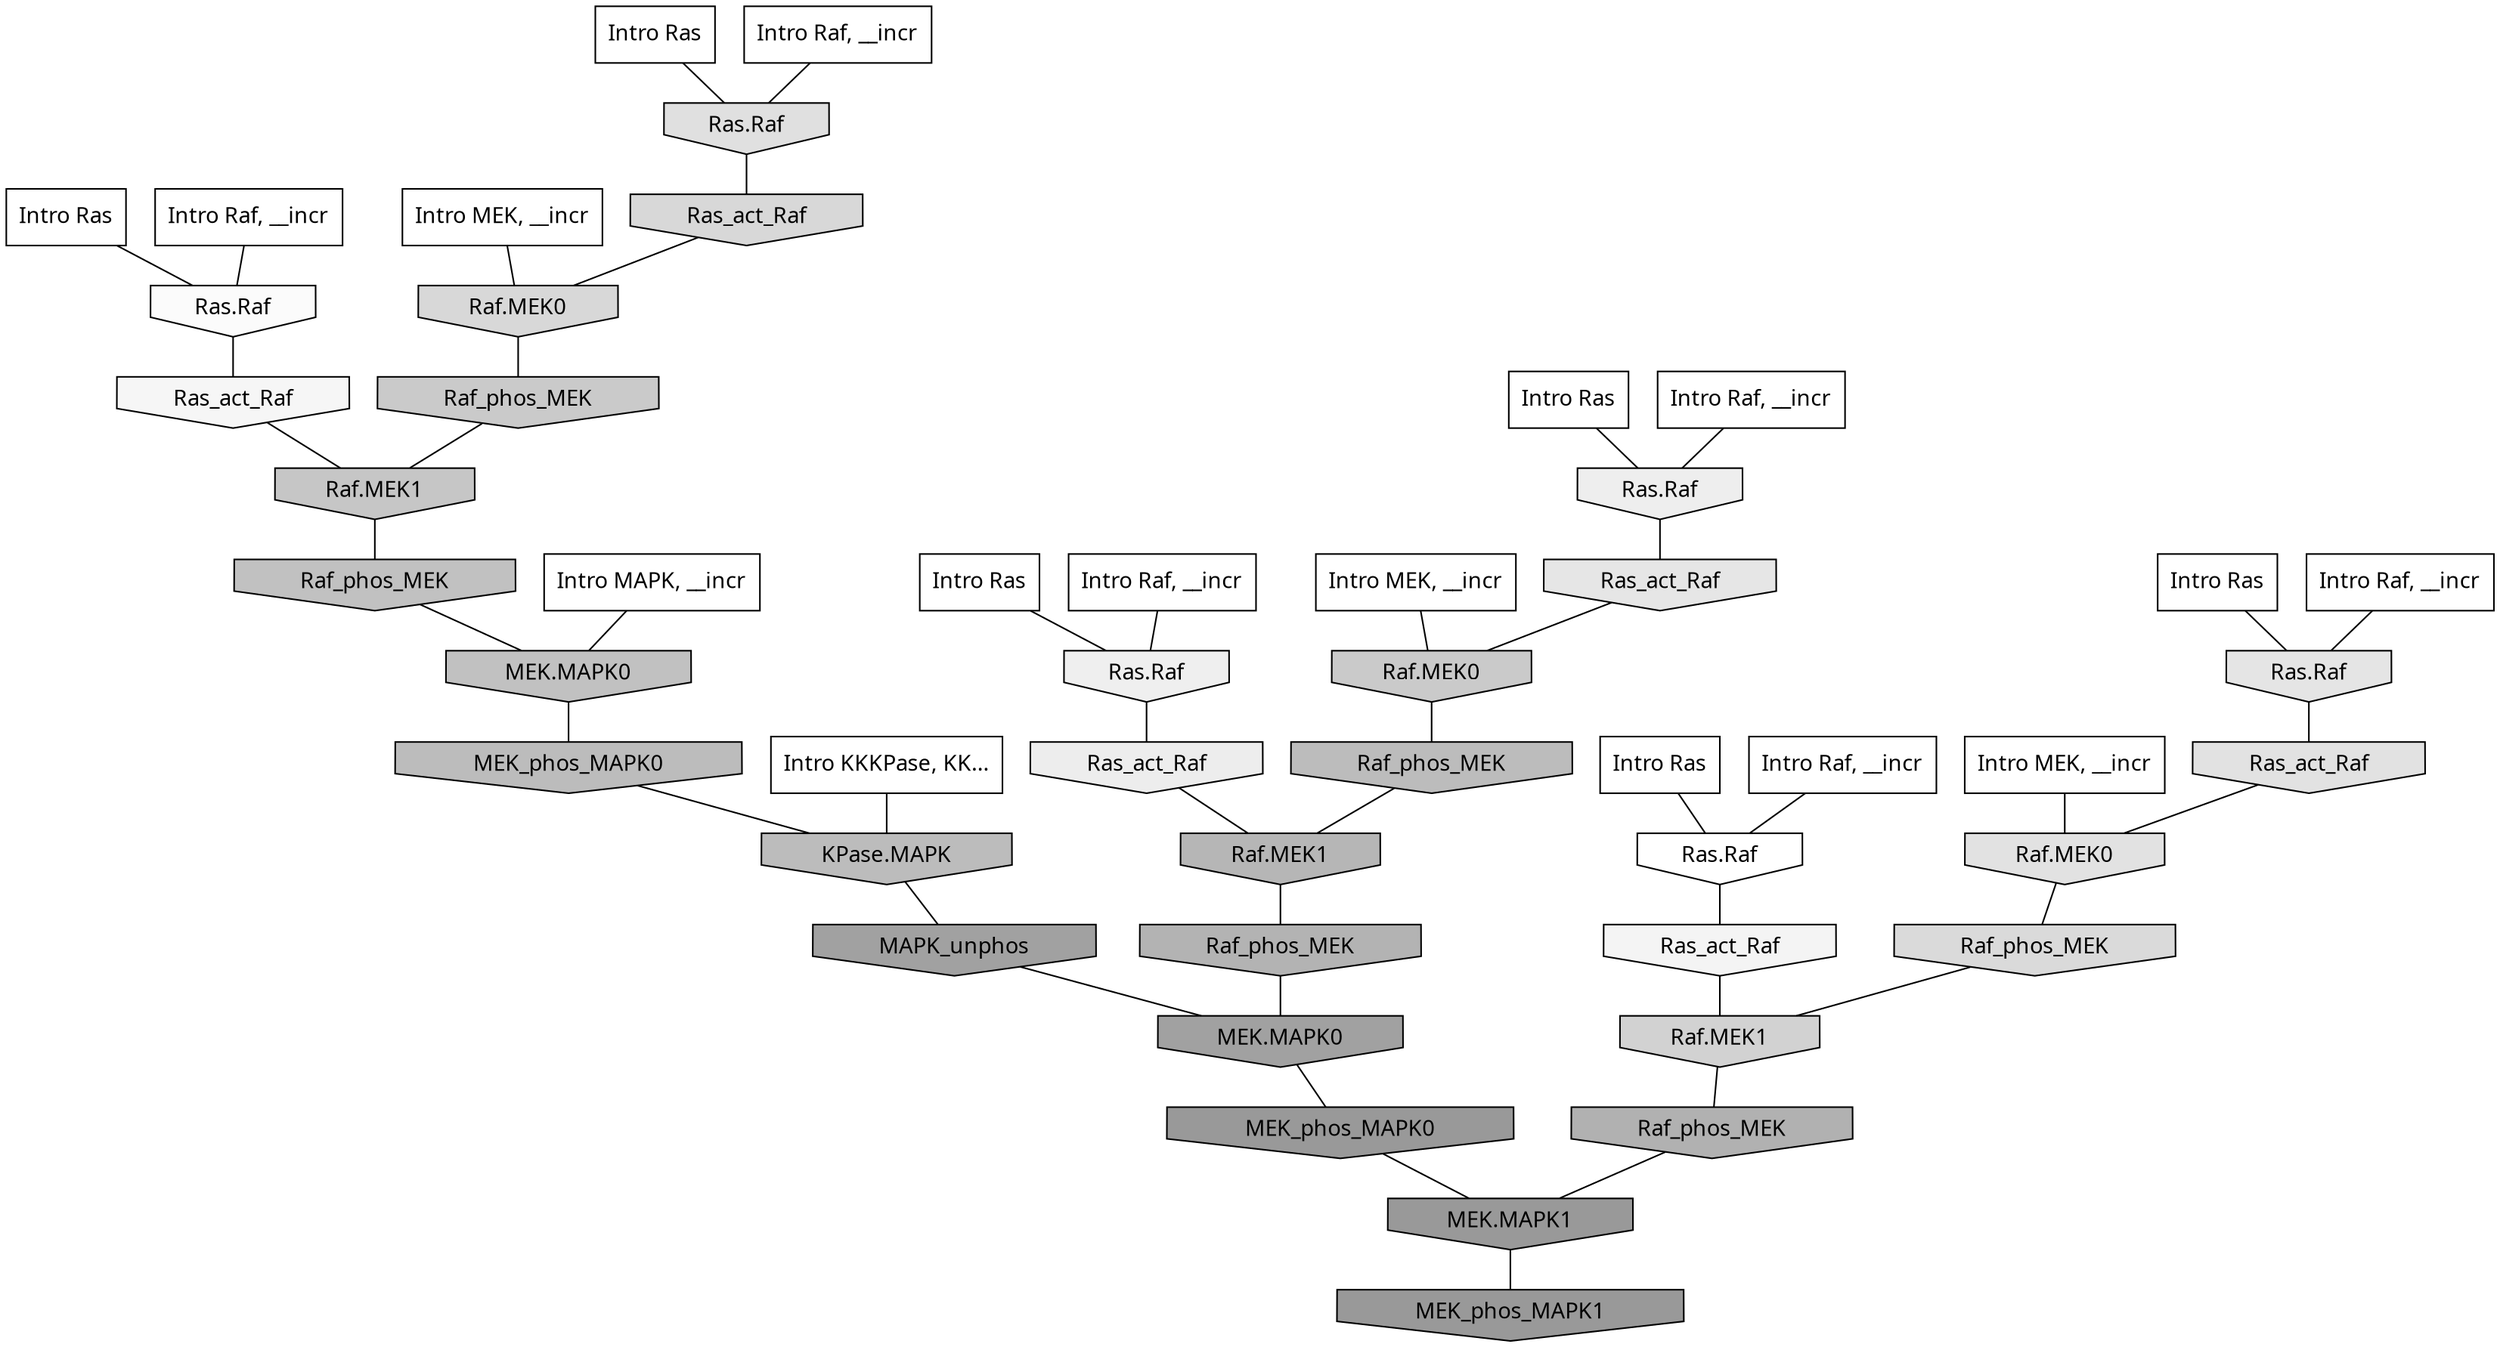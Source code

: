 digraph G{
  rankdir="TB";
  ranksep=0.30;
  node [fontname="CMU Serif"];
  edge [fontname="CMU Serif"];
  
  9 [label="Intro Ras", shape=rectangle, style=filled, fillcolor="0.000 0.000 1.000"]
  
  11 [label="Intro Ras", shape=rectangle, style=filled, fillcolor="0.000 0.000 1.000"]
  
  17 [label="Intro Ras", shape=rectangle, style=filled, fillcolor="0.000 0.000 1.000"]
  
  20 [label="Intro Ras", shape=rectangle, style=filled, fillcolor="0.000 0.000 1.000"]
  
  37 [label="Intro Ras", shape=rectangle, style=filled, fillcolor="0.000 0.000 1.000"]
  
  98 [label="Intro Ras", shape=rectangle, style=filled, fillcolor="0.000 0.000 1.000"]
  
  392 [label="Intro Raf, __incr", shape=rectangle, style=filled, fillcolor="0.000 0.000 1.000"]
  
  429 [label="Intro Raf, __incr", shape=rectangle, style=filled, fillcolor="0.000 0.000 1.000"]
  
  651 [label="Intro Raf, __incr", shape=rectangle, style=filled, fillcolor="0.000 0.000 1.000"]
  
  809 [label="Intro Raf, __incr", shape=rectangle, style=filled, fillcolor="0.000 0.000 1.000"]
  
  861 [label="Intro Raf, __incr", shape=rectangle, style=filled, fillcolor="0.000 0.000 1.000"]
  
  1038 [label="Intro Raf, __incr", shape=rectangle, style=filled, fillcolor="0.000 0.000 1.000"]
  
  1169 [label="Intro MEK, __incr", shape=rectangle, style=filled, fillcolor="0.000 0.000 1.000"]
  
  1762 [label="Intro MEK, __incr", shape=rectangle, style=filled, fillcolor="0.000 0.000 1.000"]
  
  1868 [label="Intro MEK, __incr", shape=rectangle, style=filled, fillcolor="0.000 0.000 1.000"]
  
  2637 [label="Intro MAPK, __incr", shape=rectangle, style=filled, fillcolor="0.000 0.000 1.000"]
  
  3127 [label="Intro KKKPase, KK...", shape=rectangle, style=filled, fillcolor="0.000 0.000 1.000"]
  
  3264 [label="Ras.Raf", shape=invhouse, style=filled, fillcolor="0.000 0.000 1.000"]
  
  3462 [label="Ras.Raf", shape=invhouse, style=filled, fillcolor="0.000 0.000 0.981"]
  
  3665 [label="Ras_act_Raf", shape=invhouse, style=filled, fillcolor="0.000 0.000 0.961"]
  
  3746 [label="Ras_act_Raf", shape=invhouse, style=filled, fillcolor="0.000 0.000 0.956"]
  
  4122 [label="Ras.Raf", shape=invhouse, style=filled, fillcolor="0.000 0.000 0.936"]
  
  4185 [label="Ras.Raf", shape=invhouse, style=filled, fillcolor="0.000 0.000 0.933"]
  
  4246 [label="Ras_act_Raf", shape=invhouse, style=filled, fillcolor="0.000 0.000 0.929"]
  
  4825 [label="Ras_act_Raf", shape=invhouse, style=filled, fillcolor="0.000 0.000 0.901"]
  
  4883 [label="Ras.Raf", shape=invhouse, style=filled, fillcolor="0.000 0.000 0.897"]
  
  5152 [label="Ras_act_Raf", shape=invhouse, style=filled, fillcolor="0.000 0.000 0.884"]
  
  5155 [label="Raf.MEK0", shape=invhouse, style=filled, fillcolor="0.000 0.000 0.884"]
  
  5308 [label="Ras.Raf", shape=invhouse, style=filled, fillcolor="0.000 0.000 0.878"]
  
  5883 [label="Raf_phos_MEK", shape=invhouse, style=filled, fillcolor="0.000 0.000 0.854"]
  
  6110 [label="Ras_act_Raf", shape=invhouse, style=filled, fillcolor="0.000 0.000 0.844"]
  
  6116 [label="Raf.MEK0", shape=invhouse, style=filled, fillcolor="0.000 0.000 0.844"]
  
  6795 [label="Raf.MEK1", shape=invhouse, style=filled, fillcolor="0.000 0.000 0.822"]
  
  7981 [label="Raf_phos_MEK", shape=invhouse, style=filled, fillcolor="0.000 0.000 0.792"]
  
  8006 [label="Raf.MEK0", shape=invhouse, style=filled, fillcolor="0.000 0.000 0.792"]
  
  8672 [label="Raf.MEK1", shape=invhouse, style=filled, fillcolor="0.000 0.000 0.777"]
  
  9782 [label="Raf_phos_MEK", shape=invhouse, style=filled, fillcolor="0.000 0.000 0.755"]
  
  9786 [label="MEK.MAPK0", shape=invhouse, style=filled, fillcolor="0.000 0.000 0.755"]
  
  10792 [label="MEK_phos_MAPK0", shape=invhouse, style=filled, fillcolor="0.000 0.000 0.738"]
  
  10993 [label="KPase.MAPK", shape=invhouse, style=filled, fillcolor="0.000 0.000 0.735"]
  
  11000 [label="Raf_phos_MEK", shape=invhouse, style=filled, fillcolor="0.000 0.000 0.735"]
  
  12547 [label="Raf.MEK1", shape=invhouse, style=filled, fillcolor="0.000 0.000 0.714"]
  
  13622 [label="Raf_phos_MEK", shape=invhouse, style=filled, fillcolor="0.000 0.000 0.701"]
  
  14397 [label="Raf_phos_MEK", shape=invhouse, style=filled, fillcolor="0.000 0.000 0.693"]
  
  17859 [label="MAPK_unphos", shape=invhouse, style=filled, fillcolor="0.000 0.000 0.630"]
  
  17864 [label="MEK.MAPK0", shape=invhouse, style=filled, fillcolor="0.000 0.000 0.630"]
  
  18808 [label="MEK_phos_MAPK0", shape=invhouse, style=filled, fillcolor="0.000 0.000 0.601"]
  
  18809 [label="MEK.MAPK1", shape=invhouse, style=filled, fillcolor="0.000 0.000 0.601"]
  
  18832 [label="MEK_phos_MAPK1", shape=invhouse, style=filled, fillcolor="0.000 0.000 0.600"]
  
  
  18809 -> 18832 [dir=none, color="0.000 0.000 0.000"] 
  18808 -> 18809 [dir=none, color="0.000 0.000 0.000"] 
  17864 -> 18808 [dir=none, color="0.000 0.000 0.000"] 
  17859 -> 17864 [dir=none, color="0.000 0.000 0.000"] 
  14397 -> 18809 [dir=none, color="0.000 0.000 0.000"] 
  13622 -> 17864 [dir=none, color="0.000 0.000 0.000"] 
  12547 -> 13622 [dir=none, color="0.000 0.000 0.000"] 
  11000 -> 12547 [dir=none, color="0.000 0.000 0.000"] 
  10993 -> 17859 [dir=none, color="0.000 0.000 0.000"] 
  10792 -> 10993 [dir=none, color="0.000 0.000 0.000"] 
  9786 -> 10792 [dir=none, color="0.000 0.000 0.000"] 
  9782 -> 9786 [dir=none, color="0.000 0.000 0.000"] 
  8672 -> 9782 [dir=none, color="0.000 0.000 0.000"] 
  8006 -> 11000 [dir=none, color="0.000 0.000 0.000"] 
  7981 -> 8672 [dir=none, color="0.000 0.000 0.000"] 
  6795 -> 14397 [dir=none, color="0.000 0.000 0.000"] 
  6116 -> 7981 [dir=none, color="0.000 0.000 0.000"] 
  6110 -> 6116 [dir=none, color="0.000 0.000 0.000"] 
  5883 -> 6795 [dir=none, color="0.000 0.000 0.000"] 
  5308 -> 6110 [dir=none, color="0.000 0.000 0.000"] 
  5155 -> 5883 [dir=none, color="0.000 0.000 0.000"] 
  5152 -> 5155 [dir=none, color="0.000 0.000 0.000"] 
  4883 -> 5152 [dir=none, color="0.000 0.000 0.000"] 
  4825 -> 8006 [dir=none, color="0.000 0.000 0.000"] 
  4246 -> 12547 [dir=none, color="0.000 0.000 0.000"] 
  4185 -> 4825 [dir=none, color="0.000 0.000 0.000"] 
  4122 -> 4246 [dir=none, color="0.000 0.000 0.000"] 
  3746 -> 6795 [dir=none, color="0.000 0.000 0.000"] 
  3665 -> 8672 [dir=none, color="0.000 0.000 0.000"] 
  3462 -> 3665 [dir=none, color="0.000 0.000 0.000"] 
  3264 -> 3746 [dir=none, color="0.000 0.000 0.000"] 
  3127 -> 10993 [dir=none, color="0.000 0.000 0.000"] 
  2637 -> 9786 [dir=none, color="0.000 0.000 0.000"] 
  1868 -> 6116 [dir=none, color="0.000 0.000 0.000"] 
  1762 -> 8006 [dir=none, color="0.000 0.000 0.000"] 
  1169 -> 5155 [dir=none, color="0.000 0.000 0.000"] 
  1038 -> 4185 [dir=none, color="0.000 0.000 0.000"] 
  861 -> 3462 [dir=none, color="0.000 0.000 0.000"] 
  809 -> 5308 [dir=none, color="0.000 0.000 0.000"] 
  651 -> 3264 [dir=none, color="0.000 0.000 0.000"] 
  429 -> 4122 [dir=none, color="0.000 0.000 0.000"] 
  392 -> 4883 [dir=none, color="0.000 0.000 0.000"] 
  98 -> 4883 [dir=none, color="0.000 0.000 0.000"] 
  37 -> 4122 [dir=none, color="0.000 0.000 0.000"] 
  20 -> 5308 [dir=none, color="0.000 0.000 0.000"] 
  17 -> 3264 [dir=none, color="0.000 0.000 0.000"] 
  11 -> 4185 [dir=none, color="0.000 0.000 0.000"] 
  9 -> 3462 [dir=none, color="0.000 0.000 0.000"] 
  
  }
